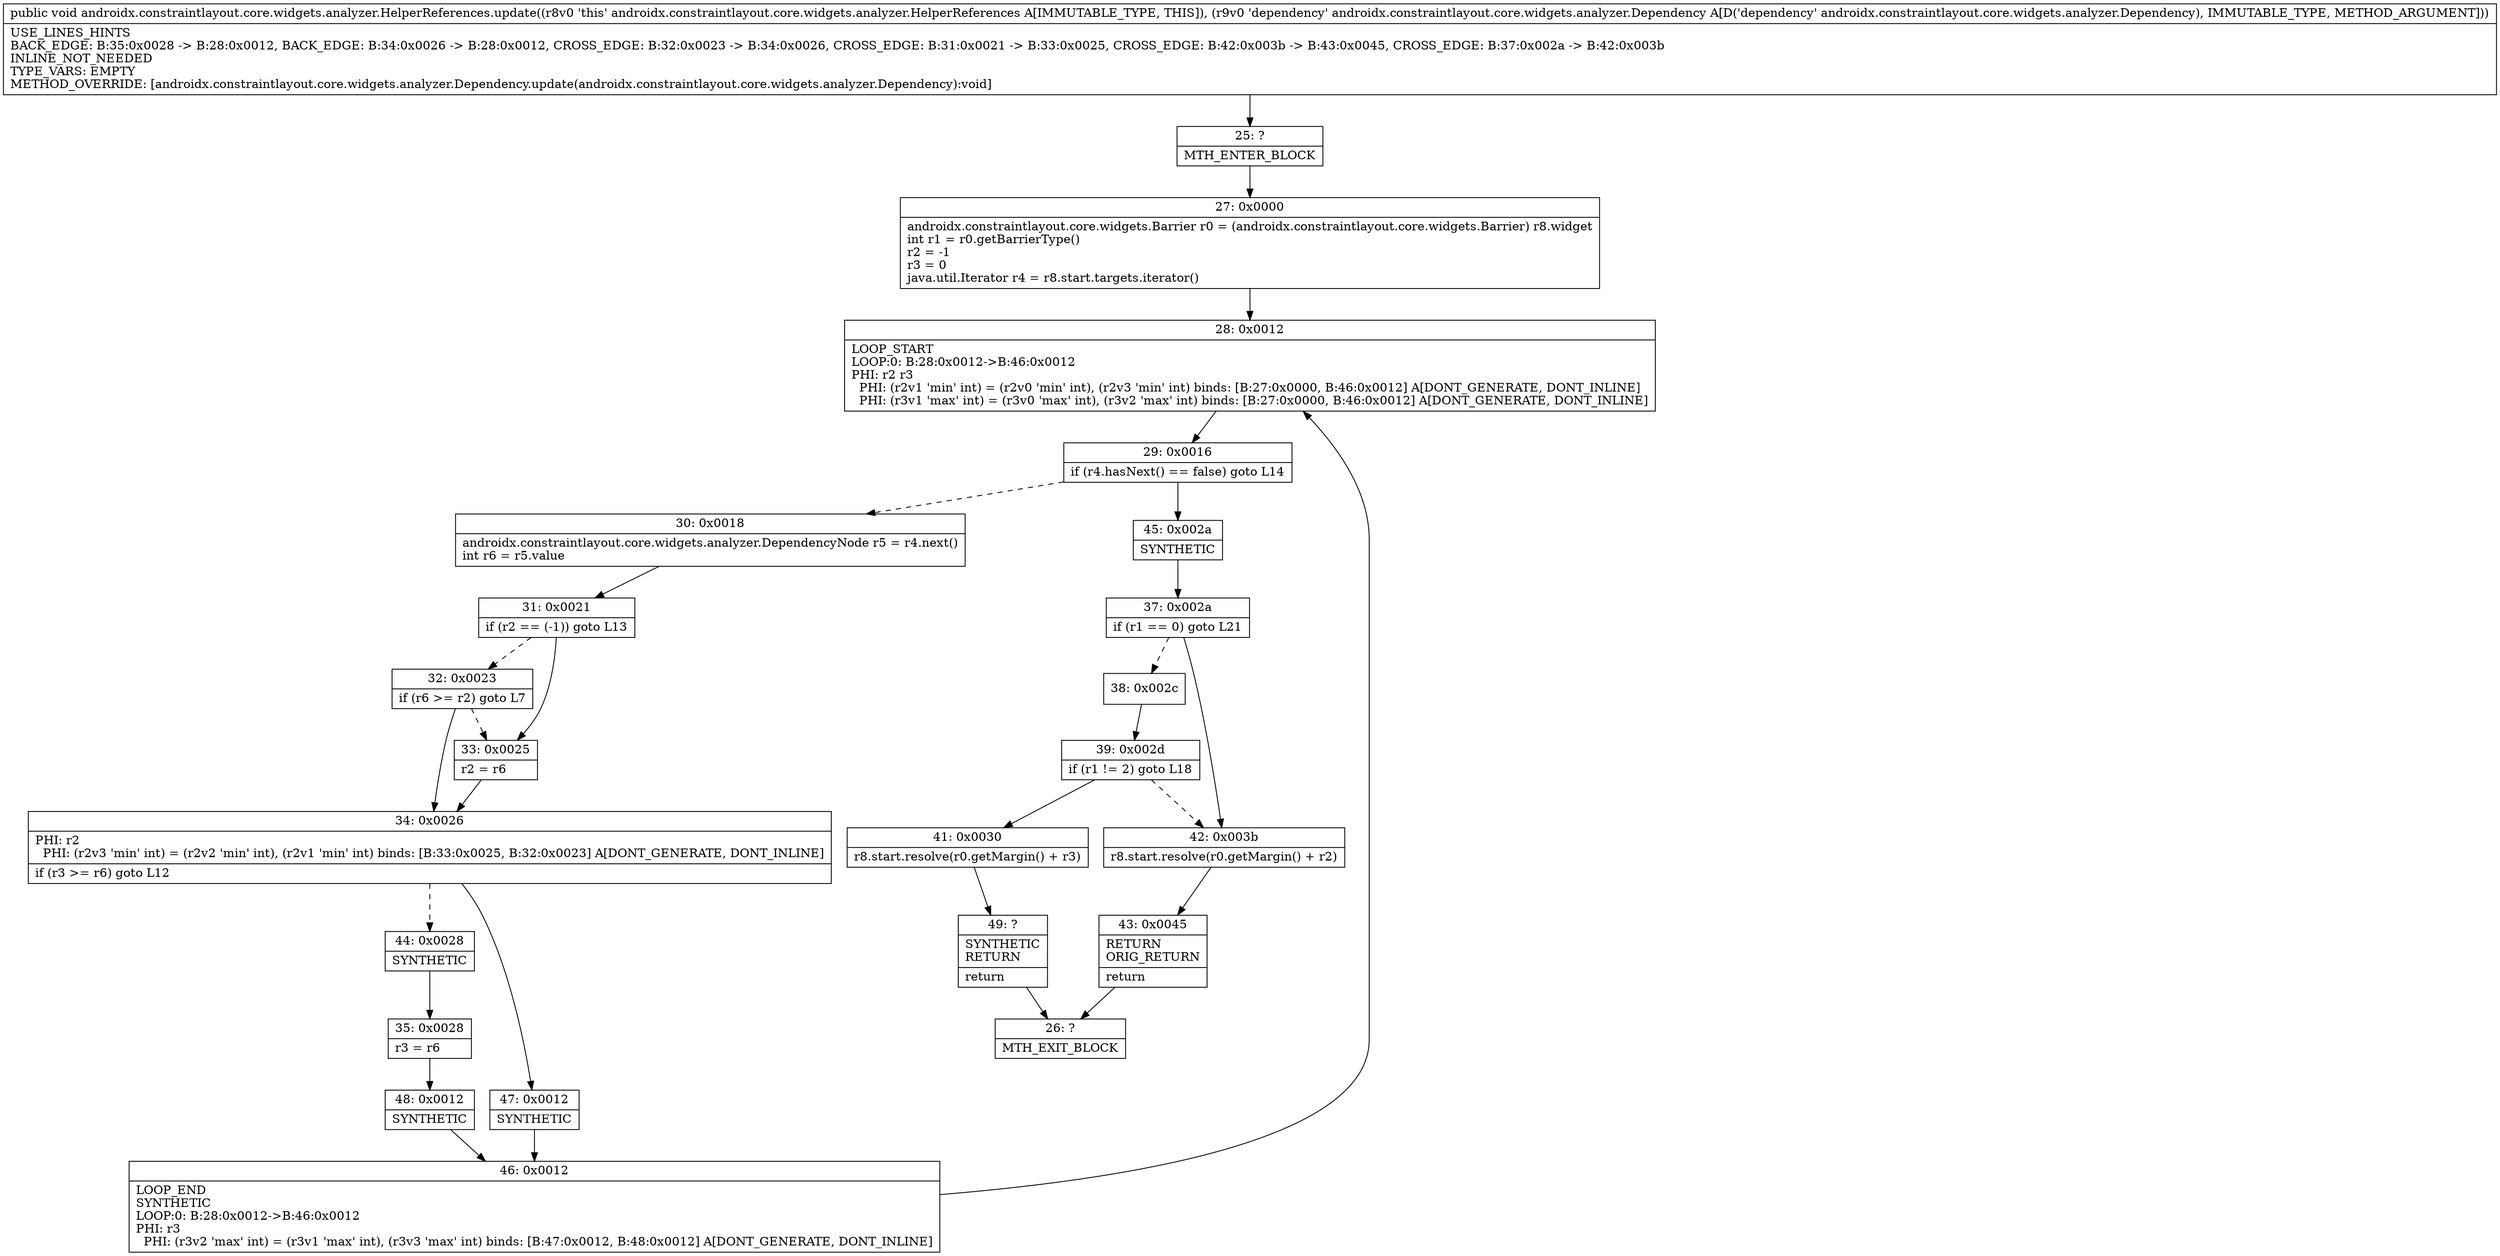 digraph "CFG forandroidx.constraintlayout.core.widgets.analyzer.HelperReferences.update(Landroidx\/constraintlayout\/core\/widgets\/analyzer\/Dependency;)V" {
Node_25 [shape=record,label="{25\:\ ?|MTH_ENTER_BLOCK\l}"];
Node_27 [shape=record,label="{27\:\ 0x0000|androidx.constraintlayout.core.widgets.Barrier r0 = (androidx.constraintlayout.core.widgets.Barrier) r8.widget\lint r1 = r0.getBarrierType()\lr2 = \-1\lr3 = 0\ljava.util.Iterator r4 = r8.start.targets.iterator()\l}"];
Node_28 [shape=record,label="{28\:\ 0x0012|LOOP_START\lLOOP:0: B:28:0x0012\-\>B:46:0x0012\lPHI: r2 r3 \l  PHI: (r2v1 'min' int) = (r2v0 'min' int), (r2v3 'min' int) binds: [B:27:0x0000, B:46:0x0012] A[DONT_GENERATE, DONT_INLINE]\l  PHI: (r3v1 'max' int) = (r3v0 'max' int), (r3v2 'max' int) binds: [B:27:0x0000, B:46:0x0012] A[DONT_GENERATE, DONT_INLINE]\l}"];
Node_29 [shape=record,label="{29\:\ 0x0016|if (r4.hasNext() == false) goto L14\l}"];
Node_30 [shape=record,label="{30\:\ 0x0018|androidx.constraintlayout.core.widgets.analyzer.DependencyNode r5 = r4.next()\lint r6 = r5.value\l}"];
Node_31 [shape=record,label="{31\:\ 0x0021|if (r2 == (\-1)) goto L13\l}"];
Node_32 [shape=record,label="{32\:\ 0x0023|if (r6 \>= r2) goto L7\l}"];
Node_34 [shape=record,label="{34\:\ 0x0026|PHI: r2 \l  PHI: (r2v3 'min' int) = (r2v2 'min' int), (r2v1 'min' int) binds: [B:33:0x0025, B:32:0x0023] A[DONT_GENERATE, DONT_INLINE]\l|if (r3 \>= r6) goto L12\l}"];
Node_44 [shape=record,label="{44\:\ 0x0028|SYNTHETIC\l}"];
Node_35 [shape=record,label="{35\:\ 0x0028|r3 = r6\l}"];
Node_48 [shape=record,label="{48\:\ 0x0012|SYNTHETIC\l}"];
Node_46 [shape=record,label="{46\:\ 0x0012|LOOP_END\lSYNTHETIC\lLOOP:0: B:28:0x0012\-\>B:46:0x0012\lPHI: r3 \l  PHI: (r3v2 'max' int) = (r3v1 'max' int), (r3v3 'max' int) binds: [B:47:0x0012, B:48:0x0012] A[DONT_GENERATE, DONT_INLINE]\l}"];
Node_47 [shape=record,label="{47\:\ 0x0012|SYNTHETIC\l}"];
Node_33 [shape=record,label="{33\:\ 0x0025|r2 = r6\l}"];
Node_45 [shape=record,label="{45\:\ 0x002a|SYNTHETIC\l}"];
Node_37 [shape=record,label="{37\:\ 0x002a|if (r1 == 0) goto L21\l}"];
Node_38 [shape=record,label="{38\:\ 0x002c}"];
Node_39 [shape=record,label="{39\:\ 0x002d|if (r1 != 2) goto L18\l}"];
Node_41 [shape=record,label="{41\:\ 0x0030|r8.start.resolve(r0.getMargin() + r3)\l}"];
Node_49 [shape=record,label="{49\:\ ?|SYNTHETIC\lRETURN\l|return\l}"];
Node_26 [shape=record,label="{26\:\ ?|MTH_EXIT_BLOCK\l}"];
Node_42 [shape=record,label="{42\:\ 0x003b|r8.start.resolve(r0.getMargin() + r2)\l}"];
Node_43 [shape=record,label="{43\:\ 0x0045|RETURN\lORIG_RETURN\l|return\l}"];
MethodNode[shape=record,label="{public void androidx.constraintlayout.core.widgets.analyzer.HelperReferences.update((r8v0 'this' androidx.constraintlayout.core.widgets.analyzer.HelperReferences A[IMMUTABLE_TYPE, THIS]), (r9v0 'dependency' androidx.constraintlayout.core.widgets.analyzer.Dependency A[D('dependency' androidx.constraintlayout.core.widgets.analyzer.Dependency), IMMUTABLE_TYPE, METHOD_ARGUMENT]))  | USE_LINES_HINTS\lBACK_EDGE: B:35:0x0028 \-\> B:28:0x0012, BACK_EDGE: B:34:0x0026 \-\> B:28:0x0012, CROSS_EDGE: B:32:0x0023 \-\> B:34:0x0026, CROSS_EDGE: B:31:0x0021 \-\> B:33:0x0025, CROSS_EDGE: B:42:0x003b \-\> B:43:0x0045, CROSS_EDGE: B:37:0x002a \-\> B:42:0x003b\lINLINE_NOT_NEEDED\lTYPE_VARS: EMPTY\lMETHOD_OVERRIDE: [androidx.constraintlayout.core.widgets.analyzer.Dependency.update(androidx.constraintlayout.core.widgets.analyzer.Dependency):void]\l}"];
MethodNode -> Node_25;Node_25 -> Node_27;
Node_27 -> Node_28;
Node_28 -> Node_29;
Node_29 -> Node_30[style=dashed];
Node_29 -> Node_45;
Node_30 -> Node_31;
Node_31 -> Node_32[style=dashed];
Node_31 -> Node_33;
Node_32 -> Node_33[style=dashed];
Node_32 -> Node_34;
Node_34 -> Node_44[style=dashed];
Node_34 -> Node_47;
Node_44 -> Node_35;
Node_35 -> Node_48;
Node_48 -> Node_46;
Node_46 -> Node_28;
Node_47 -> Node_46;
Node_33 -> Node_34;
Node_45 -> Node_37;
Node_37 -> Node_38[style=dashed];
Node_37 -> Node_42;
Node_38 -> Node_39;
Node_39 -> Node_41;
Node_39 -> Node_42[style=dashed];
Node_41 -> Node_49;
Node_49 -> Node_26;
Node_42 -> Node_43;
Node_43 -> Node_26;
}

